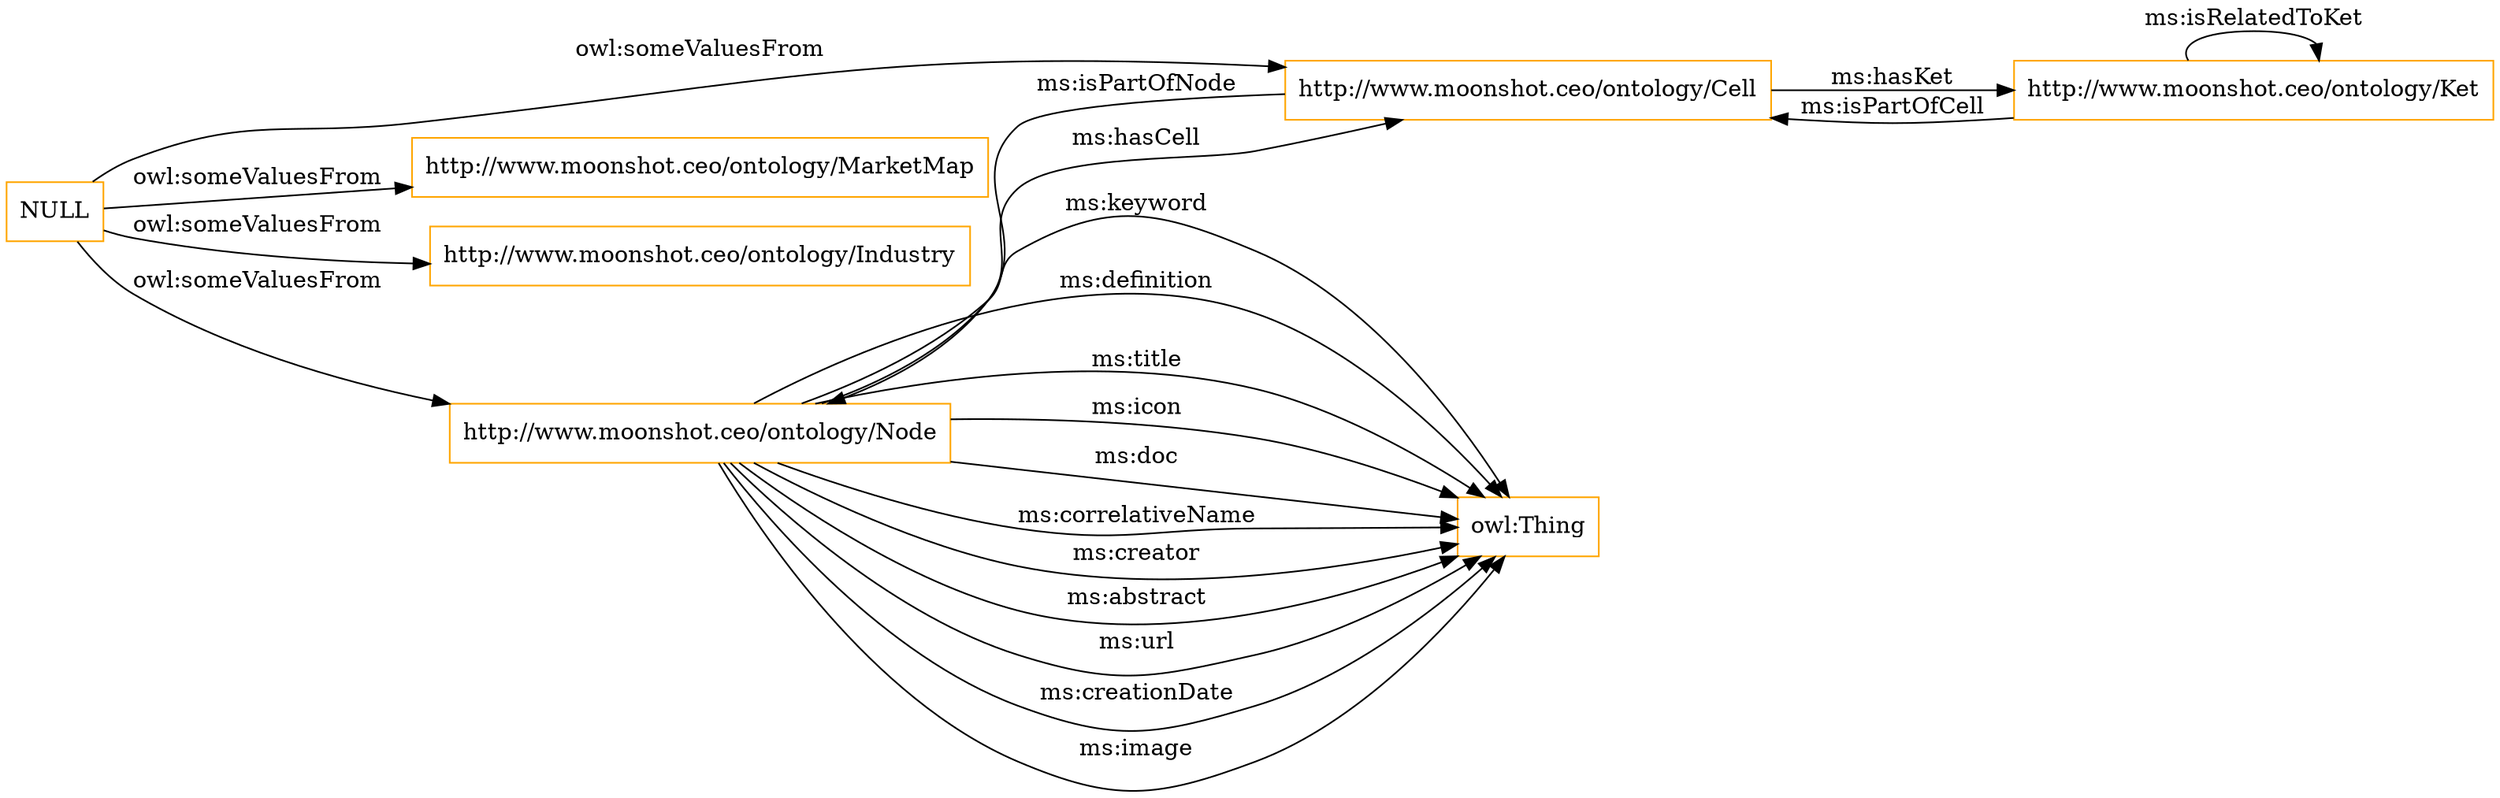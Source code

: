digraph ar2dtool_diagram { 
rankdir=LR;
size="1501"
node [shape = rectangle, color="orange"]; "http://www.moonshot.ceo/ontology/Node" "http://www.moonshot.ceo/ontology/MarketMap" "http://www.moonshot.ceo/ontology/Ket" "http://www.moonshot.ceo/ontology/Industry" "http://www.moonshot.ceo/ontology/Cell" "owl:Thing" ; /*classes style*/
	"NULL" -> "http://www.moonshot.ceo/ontology/MarketMap" [ label = "owl:someValuesFrom" ];
	"NULL" -> "http://www.moonshot.ceo/ontology/Cell" [ label = "owl:someValuesFrom" ];
	"NULL" -> "http://www.moonshot.ceo/ontology/Industry" [ label = "owl:someValuesFrom" ];
	"NULL" -> "http://www.moonshot.ceo/ontology/Node" [ label = "owl:someValuesFrom" ];
	"http://www.moonshot.ceo/ontology/Node" -> "owl:Thing" [ label = "ms:icon" ];
	"http://www.moonshot.ceo/ontology/Node" -> "owl:Thing" [ label = "ms:doc" ];
	"http://www.moonshot.ceo/ontology/Node" -> "owl:Thing" [ label = "ms:correlativeName" ];
	"http://www.moonshot.ceo/ontology/Node" -> "owl:Thing" [ label = "ms:creator" ];
	"http://www.moonshot.ceo/ontology/Node" -> "owl:Thing" [ label = "ms:abstract" ];
	"http://www.moonshot.ceo/ontology/Node" -> "http://www.moonshot.ceo/ontology/Cell" [ label = "ms:hasCell" ];
	"http://www.moonshot.ceo/ontology/Node" -> "owl:Thing" [ label = "ms:url" ];
	"http://www.moonshot.ceo/ontology/Node" -> "owl:Thing" [ label = "ms:creationDate" ];
	"http://www.moonshot.ceo/ontology/Node" -> "owl:Thing" [ label = "ms:image" ];
	"http://www.moonshot.ceo/ontology/Ket" -> "http://www.moonshot.ceo/ontology/Cell" [ label = "ms:isPartOfCell" ];
	"http://www.moonshot.ceo/ontology/Node" -> "owl:Thing" [ label = "ms:keyword" ];
	"http://www.moonshot.ceo/ontology/Node" -> "owl:Thing" [ label = "ms:definition" ];
	"http://www.moonshot.ceo/ontology/Node" -> "owl:Thing" [ label = "ms:title" ];
	"http://www.moonshot.ceo/ontology/Cell" -> "http://www.moonshot.ceo/ontology/Node" [ label = "ms:isPartOfNode" ];
	"http://www.moonshot.ceo/ontology/Ket" -> "http://www.moonshot.ceo/ontology/Ket" [ label = "ms:isRelatedToKet" ];
	"http://www.moonshot.ceo/ontology/Cell" -> "http://www.moonshot.ceo/ontology/Ket" [ label = "ms:hasKet" ];

}
